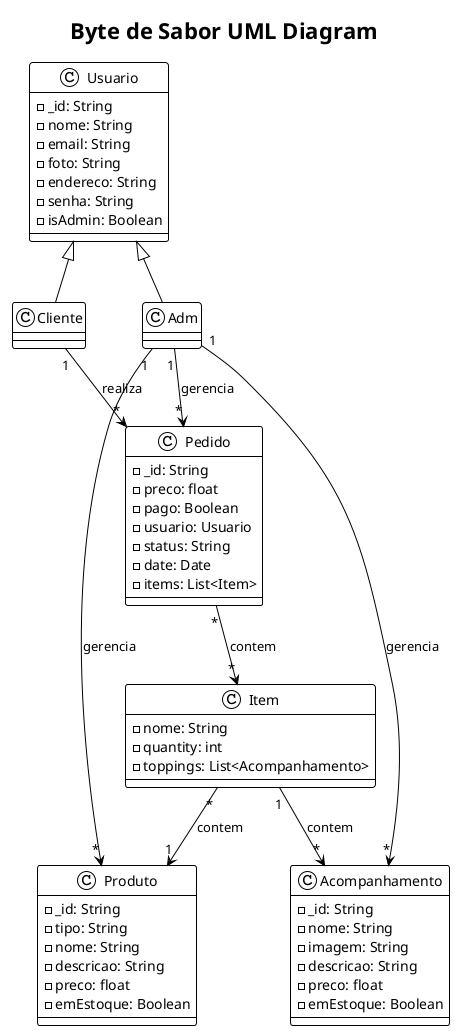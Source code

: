 @startuml
!theme plain
title Byte de Sabor UML Diagram

class Usuario {
  - _id: String
  - nome: String
  - email: String
  - foto: String
  - endereco: String
  - senha: String
  - isAdmin: Boolean
}

class Cliente {
}

class Adm {
}

class Produto {
  - _id: String
  - tipo: String
  - nome: String
  - descricao: String
  - preco: float
  - emEstoque: Boolean
}

class Pedido {
  - _id: String
  - preco: float
  - pago: Boolean
  - usuario: Usuario
  - status: String
  - date: Date
  - items: List<Item>
}

class Item {
  - nome: String
  - quantity: int
  - toppings: List<Acompanhamento>
}

class Acompanhamento {
  - _id: String
  - nome: String
  - imagem: String
  - descricao: String
  - preco: float
  - emEstoque: Boolean
}

Usuario <|-- Cliente
Usuario <|-- Adm

Cliente "1" --> "*" Pedido : realiza
Adm "1" --> "*" Pedido : gerencia
Adm "1" --> "*" Produto : gerencia
Adm "1" --> "*" Acompanhamento : gerencia

Pedido "*" --> "*" Item : contem
Item "1" --> "*" Acompanhamento : contem
Item "*" --> "1" Produto : contem

@enduml
